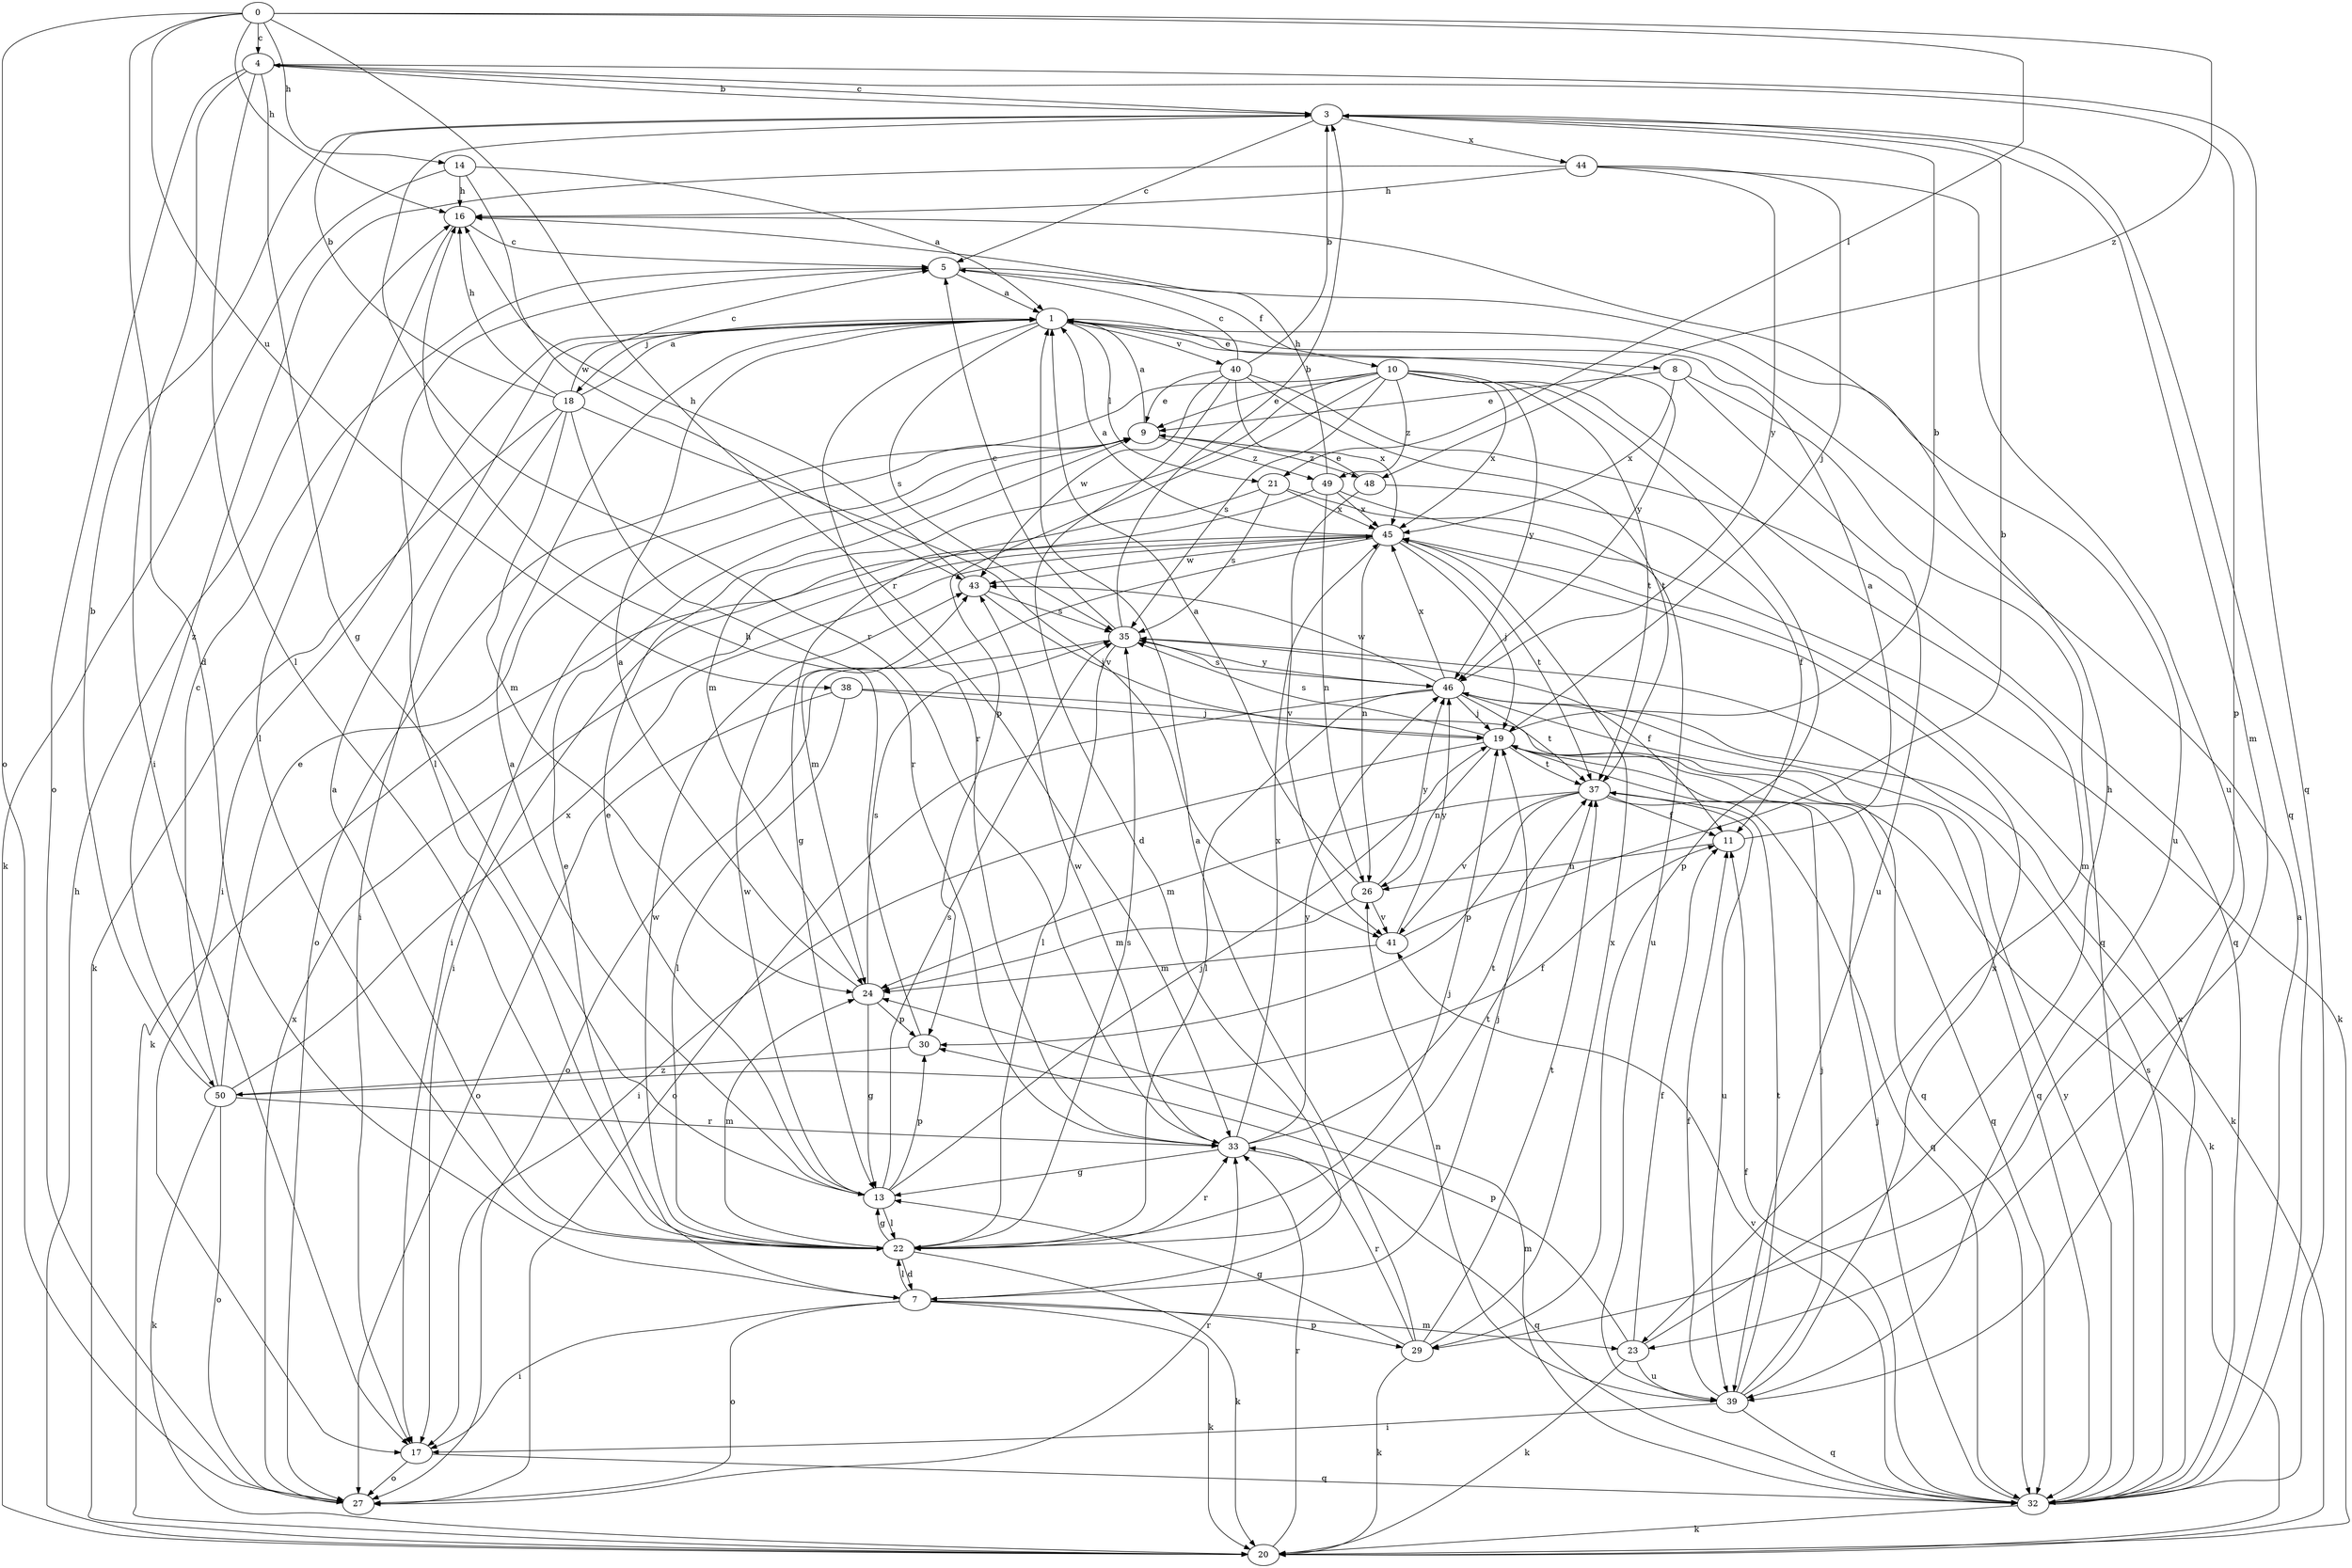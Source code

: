 strict digraph  {
0;
1;
3;
4;
5;
7;
8;
9;
10;
11;
13;
14;
16;
17;
18;
19;
20;
21;
22;
23;
24;
26;
27;
29;
30;
32;
33;
35;
37;
38;
39;
40;
41;
43;
44;
45;
46;
48;
49;
50;
0 -> 4  [label=c];
0 -> 7  [label=d];
0 -> 14  [label=h];
0 -> 16  [label=h];
0 -> 21  [label=l];
0 -> 27  [label=o];
0 -> 33  [label=r];
0 -> 38  [label=u];
0 -> 48  [label=z];
1 -> 8  [label=e];
1 -> 17  [label=i];
1 -> 18  [label=j];
1 -> 21  [label=l];
1 -> 33  [label=r];
1 -> 35  [label=s];
1 -> 40  [label=v];
1 -> 46  [label=y];
3 -> 4  [label=c];
3 -> 5  [label=c];
3 -> 23  [label=m];
3 -> 32  [label=q];
3 -> 33  [label=r];
3 -> 44  [label=x];
4 -> 3  [label=b];
4 -> 13  [label=g];
4 -> 17  [label=i];
4 -> 22  [label=l];
4 -> 27  [label=o];
4 -> 29  [label=p];
4 -> 32  [label=q];
5 -> 1  [label=a];
5 -> 10  [label=f];
5 -> 22  [label=l];
5 -> 39  [label=u];
7 -> 9  [label=e];
7 -> 17  [label=i];
7 -> 19  [label=j];
7 -> 20  [label=k];
7 -> 22  [label=l];
7 -> 23  [label=m];
7 -> 27  [label=o];
7 -> 29  [label=p];
8 -> 9  [label=e];
8 -> 32  [label=q];
8 -> 39  [label=u];
8 -> 45  [label=x];
9 -> 1  [label=a];
9 -> 17  [label=i];
9 -> 48  [label=z];
9 -> 49  [label=z];
10 -> 9  [label=e];
10 -> 23  [label=m];
10 -> 24  [label=m];
10 -> 27  [label=o];
10 -> 29  [label=p];
10 -> 30  [label=p];
10 -> 35  [label=s];
10 -> 37  [label=t];
10 -> 45  [label=x];
10 -> 46  [label=y];
10 -> 49  [label=z];
11 -> 1  [label=a];
11 -> 26  [label=n];
13 -> 1  [label=a];
13 -> 9  [label=e];
13 -> 19  [label=j];
13 -> 22  [label=l];
13 -> 30  [label=p];
13 -> 35  [label=s];
13 -> 43  [label=w];
14 -> 1  [label=a];
14 -> 16  [label=h];
14 -> 20  [label=k];
14 -> 43  [label=w];
16 -> 5  [label=c];
16 -> 22  [label=l];
17 -> 27  [label=o];
17 -> 32  [label=q];
18 -> 1  [label=a];
18 -> 3  [label=b];
18 -> 5  [label=c];
18 -> 16  [label=h];
18 -> 17  [label=i];
18 -> 20  [label=k];
18 -> 24  [label=m];
18 -> 33  [label=r];
18 -> 41  [label=v];
19 -> 3  [label=b];
19 -> 17  [label=i];
19 -> 20  [label=k];
19 -> 26  [label=n];
19 -> 32  [label=q];
19 -> 35  [label=s];
19 -> 37  [label=t];
20 -> 16  [label=h];
20 -> 33  [label=r];
21 -> 13  [label=g];
21 -> 20  [label=k];
21 -> 35  [label=s];
21 -> 45  [label=x];
22 -> 1  [label=a];
22 -> 7  [label=d];
22 -> 13  [label=g];
22 -> 19  [label=j];
22 -> 20  [label=k];
22 -> 24  [label=m];
22 -> 33  [label=r];
22 -> 35  [label=s];
22 -> 37  [label=t];
22 -> 43  [label=w];
23 -> 11  [label=f];
23 -> 16  [label=h];
23 -> 20  [label=k];
23 -> 30  [label=p];
23 -> 39  [label=u];
24 -> 1  [label=a];
24 -> 13  [label=g];
24 -> 30  [label=p];
24 -> 35  [label=s];
26 -> 1  [label=a];
26 -> 24  [label=m];
26 -> 41  [label=v];
26 -> 46  [label=y];
27 -> 33  [label=r];
27 -> 45  [label=x];
29 -> 1  [label=a];
29 -> 13  [label=g];
29 -> 20  [label=k];
29 -> 33  [label=r];
29 -> 37  [label=t];
29 -> 45  [label=x];
30 -> 16  [label=h];
30 -> 50  [label=z];
32 -> 1  [label=a];
32 -> 11  [label=f];
32 -> 19  [label=j];
32 -> 20  [label=k];
32 -> 24  [label=m];
32 -> 35  [label=s];
32 -> 41  [label=v];
32 -> 45  [label=x];
32 -> 46  [label=y];
33 -> 13  [label=g];
33 -> 32  [label=q];
33 -> 37  [label=t];
33 -> 43  [label=w];
33 -> 45  [label=x];
33 -> 46  [label=y];
35 -> 3  [label=b];
35 -> 5  [label=c];
35 -> 11  [label=f];
35 -> 22  [label=l];
35 -> 27  [label=o];
35 -> 46  [label=y];
37 -> 11  [label=f];
37 -> 24  [label=m];
37 -> 30  [label=p];
37 -> 32  [label=q];
37 -> 39  [label=u];
37 -> 41  [label=v];
38 -> 19  [label=j];
38 -> 22  [label=l];
38 -> 27  [label=o];
38 -> 32  [label=q];
39 -> 11  [label=f];
39 -> 17  [label=i];
39 -> 19  [label=j];
39 -> 26  [label=n];
39 -> 32  [label=q];
39 -> 37  [label=t];
39 -> 45  [label=x];
40 -> 3  [label=b];
40 -> 5  [label=c];
40 -> 7  [label=d];
40 -> 9  [label=e];
40 -> 32  [label=q];
40 -> 37  [label=t];
40 -> 43  [label=w];
40 -> 45  [label=x];
41 -> 3  [label=b];
41 -> 24  [label=m];
41 -> 46  [label=y];
43 -> 16  [label=h];
43 -> 19  [label=j];
43 -> 35  [label=s];
44 -> 16  [label=h];
44 -> 19  [label=j];
44 -> 39  [label=u];
44 -> 46  [label=y];
44 -> 50  [label=z];
45 -> 1  [label=a];
45 -> 19  [label=j];
45 -> 20  [label=k];
45 -> 24  [label=m];
45 -> 26  [label=n];
45 -> 37  [label=t];
45 -> 43  [label=w];
46 -> 19  [label=j];
46 -> 20  [label=k];
46 -> 22  [label=l];
46 -> 27  [label=o];
46 -> 32  [label=q];
46 -> 35  [label=s];
46 -> 37  [label=t];
46 -> 43  [label=w];
46 -> 45  [label=x];
48 -> 9  [label=e];
48 -> 11  [label=f];
48 -> 41  [label=v];
49 -> 16  [label=h];
49 -> 17  [label=i];
49 -> 26  [label=n];
49 -> 39  [label=u];
49 -> 45  [label=x];
50 -> 3  [label=b];
50 -> 5  [label=c];
50 -> 9  [label=e];
50 -> 11  [label=f];
50 -> 20  [label=k];
50 -> 27  [label=o];
50 -> 33  [label=r];
50 -> 45  [label=x];
}
